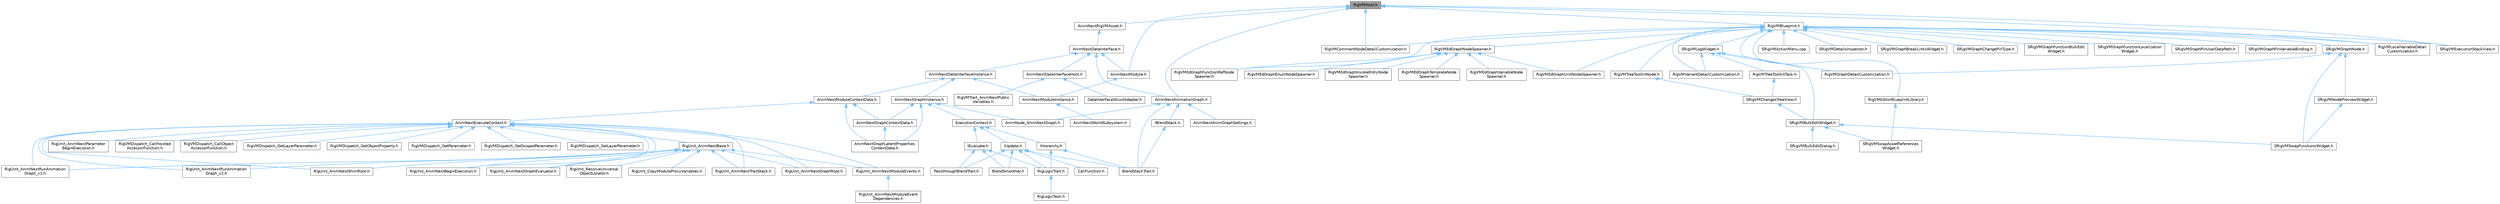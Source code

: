 digraph "RigVMHost.h"
{
 // INTERACTIVE_SVG=YES
 // LATEX_PDF_SIZE
  bgcolor="transparent";
  edge [fontname=Helvetica,fontsize=10,labelfontname=Helvetica,labelfontsize=10];
  node [fontname=Helvetica,fontsize=10,shape=box,height=0.2,width=0.4];
  Node1 [id="Node000001",label="RigVMHost.h",height=0.2,width=0.4,color="gray40", fillcolor="grey60", style="filled", fontcolor="black",tooltip=" "];
  Node1 -> Node2 [id="edge1_Node000001_Node000002",dir="back",color="steelblue1",style="solid",tooltip=" "];
  Node2 [id="Node000002",label="AnimNextAnimationGraph.h",height=0.2,width=0.4,color="grey40", fillcolor="white", style="filled",URL="$d4/dc3/AnimNextAnimationGraph_8h.html",tooltip=" "];
  Node2 -> Node3 [id="edge2_Node000002_Node000003",dir="back",color="steelblue1",style="solid",tooltip=" "];
  Node3 [id="Node000003",label="AnimNextAnimGraphSettings.h",height=0.2,width=0.4,color="grey40", fillcolor="white", style="filled",URL="$d9/da8/AnimNextAnimGraphSettings_8h.html",tooltip=" "];
  Node2 -> Node4 [id="edge3_Node000002_Node000004",dir="back",color="steelblue1",style="solid",tooltip=" "];
  Node4 [id="Node000004",label="AnimNode_AnimNextGraph.h",height=0.2,width=0.4,color="grey40", fillcolor="white", style="filled",URL="$d5/d20/AnimNode__AnimNextGraph_8h.html",tooltip=" "];
  Node2 -> Node5 [id="edge4_Node000002_Node000005",dir="back",color="steelblue1",style="solid",tooltip=" "];
  Node5 [id="Node000005",label="BlendStackTrait.h",height=0.2,width=0.4,color="grey40", fillcolor="white", style="filled",URL="$dd/dc9/BlendStackTrait_8h.html",tooltip=" "];
  Node2 -> Node6 [id="edge5_Node000002_Node000006",dir="back",color="steelblue1",style="solid",tooltip=" "];
  Node6 [id="Node000006",label="IBlendStack.h",height=0.2,width=0.4,color="grey40", fillcolor="white", style="filled",URL="$df/d73/IBlendStack_8h.html",tooltip=" "];
  Node6 -> Node5 [id="edge6_Node000006_Node000005",dir="back",color="steelblue1",style="solid",tooltip=" "];
  Node1 -> Node7 [id="edge7_Node000001_Node000007",dir="back",color="steelblue1",style="solid",tooltip=" "];
  Node7 [id="Node000007",label="AnimNextModule.h",height=0.2,width=0.4,color="grey40", fillcolor="white", style="filled",URL="$d1/dac/AnimNextModule_8h.html",tooltip=" "];
  Node7 -> Node8 [id="edge8_Node000007_Node000008",dir="back",color="steelblue1",style="solid",tooltip=" "];
  Node8 [id="Node000008",label="AnimNextModuleInstance.h",height=0.2,width=0.4,color="grey40", fillcolor="white", style="filled",URL="$d7/dbe/AnimNextModuleInstance_8h.html",tooltip=" "];
  Node8 -> Node9 [id="edge9_Node000008_Node000009",dir="back",color="steelblue1",style="solid",tooltip=" "];
  Node9 [id="Node000009",label="AnimNextWorldSubsystem.h",height=0.2,width=0.4,color="grey40", fillcolor="white", style="filled",URL="$df/d2f/AnimNextWorldSubsystem_8h.html",tooltip=" "];
  Node1 -> Node10 [id="edge10_Node000001_Node000010",dir="back",color="steelblue1",style="solid",tooltip=" "];
  Node10 [id="Node000010",label="AnimNextRigVMAsset.h",height=0.2,width=0.4,color="grey40", fillcolor="white", style="filled",URL="$d8/d0c/AnimNextRigVMAsset_8h.html",tooltip=" "];
  Node10 -> Node11 [id="edge11_Node000010_Node000011",dir="back",color="steelblue1",style="solid",tooltip=" "];
  Node11 [id="Node000011",label="AnimNextDataInterface.h",height=0.2,width=0.4,color="grey40", fillcolor="white", style="filled",URL="$d6/d96/AnimNextDataInterface_8h.html",tooltip=" "];
  Node11 -> Node2 [id="edge12_Node000011_Node000002",dir="back",color="steelblue1",style="solid",tooltip=" "];
  Node11 -> Node12 [id="edge13_Node000011_Node000012",dir="back",color="steelblue1",style="solid",tooltip=" "];
  Node12 [id="Node000012",label="AnimNextDataInterfaceHost.h",height=0.2,width=0.4,color="grey40", fillcolor="white", style="filled",URL="$d8/d6b/AnimNextDataInterfaceHost_8h.html",tooltip=" "];
  Node12 -> Node13 [id="edge14_Node000012_Node000013",dir="back",color="steelblue1",style="solid",tooltip=" "];
  Node13 [id="Node000013",label="DataInterfaceStructAdapter.h",height=0.2,width=0.4,color="grey40", fillcolor="white", style="filled",URL="$d9/ded/DataInterfaceStructAdapter_8h.html",tooltip=" "];
  Node12 -> Node14 [id="edge15_Node000012_Node000014",dir="back",color="steelblue1",style="solid",tooltip=" "];
  Node14 [id="Node000014",label="RigVMTrait_AnimNextPublic\lVariables.h",height=0.2,width=0.4,color="grey40", fillcolor="white", style="filled",URL="$d8/d5a/RigVMTrait__AnimNextPublicVariables_8h.html",tooltip=" "];
  Node11 -> Node15 [id="edge16_Node000011_Node000015",dir="back",color="steelblue1",style="solid",tooltip=" "];
  Node15 [id="Node000015",label="AnimNextDataInterfaceInstance.h",height=0.2,width=0.4,color="grey40", fillcolor="white", style="filled",URL="$d4/dc0/AnimNextDataInterfaceInstance_8h.html",tooltip=" "];
  Node15 -> Node16 [id="edge17_Node000015_Node000016",dir="back",color="steelblue1",style="solid",tooltip=" "];
  Node16 [id="Node000016",label="AnimNextGraphInstance.h",height=0.2,width=0.4,color="grey40", fillcolor="white", style="filled",URL="$df/d5e/AnimNextGraphInstance_8h.html",tooltip=" "];
  Node16 -> Node17 [id="edge18_Node000016_Node000017",dir="back",color="steelblue1",style="solid",tooltip=" "];
  Node17 [id="Node000017",label="AnimNextGraphContextData.h",height=0.2,width=0.4,color="grey40", fillcolor="white", style="filled",URL="$d6/d0a/AnimNextGraphContextData_8h.html",tooltip=" "];
  Node17 -> Node18 [id="edge19_Node000017_Node000018",dir="back",color="steelblue1",style="solid",tooltip=" "];
  Node18 [id="Node000018",label="AnimNextGraphLatentProperties\lContextData.h",height=0.2,width=0.4,color="grey40", fillcolor="white", style="filled",URL="$da/d49/AnimNextGraphLatentPropertiesContextData_8h.html",tooltip=" "];
  Node16 -> Node18 [id="edge20_Node000016_Node000018",dir="back",color="steelblue1",style="solid",tooltip=" "];
  Node16 -> Node4 [id="edge21_Node000016_Node000004",dir="back",color="steelblue1",style="solid",tooltip=" "];
  Node16 -> Node19 [id="edge22_Node000016_Node000019",dir="back",color="steelblue1",style="solid",tooltip=" "];
  Node19 [id="Node000019",label="ExecutionContext.h",height=0.2,width=0.4,color="grey40", fillcolor="white", style="filled",URL="$d2/da1/ExecutionContext_8h.html",tooltip=" "];
  Node19 -> Node20 [id="edge23_Node000019_Node000020",dir="back",color="steelblue1",style="solid",tooltip=" "];
  Node20 [id="Node000020",label="IEvaluate.h",height=0.2,width=0.4,color="grey40", fillcolor="white", style="filled",URL="$d8/d35/IEvaluate_8h.html",tooltip=" "];
  Node20 -> Node21 [id="edge24_Node000020_Node000021",dir="back",color="steelblue1",style="solid",tooltip=" "];
  Node21 [id="Node000021",label="BlendSmoother.h",height=0.2,width=0.4,color="grey40", fillcolor="white", style="filled",URL="$d8/d3e/BlendSmoother_8h.html",tooltip=" "];
  Node20 -> Node22 [id="edge25_Node000020_Node000022",dir="back",color="steelblue1",style="solid",tooltip=" "];
  Node22 [id="Node000022",label="PassthroughBlendTrait.h",height=0.2,width=0.4,color="grey40", fillcolor="white", style="filled",URL="$d7/d0b/PassthroughBlendTrait_8h.html",tooltip=" "];
  Node20 -> Node23 [id="edge26_Node000020_Node000023",dir="back",color="steelblue1",style="solid",tooltip=" "];
  Node23 [id="Node000023",label="RigLogicTrait.h",height=0.2,width=0.4,color="grey40", fillcolor="white", style="filled",URL="$d7/dfd/RigLogicTrait_8h.html",tooltip=" "];
  Node23 -> Node24 [id="edge27_Node000023_Node000024",dir="back",color="steelblue1",style="solid",tooltip=" "];
  Node24 [id="Node000024",label="RigLogicTask.h",height=0.2,width=0.4,color="grey40", fillcolor="white", style="filled",URL="$dd/de7/RigLogicTask_8h.html",tooltip=" "];
  Node19 -> Node25 [id="edge28_Node000019_Node000025",dir="back",color="steelblue1",style="solid",tooltip=" "];
  Node25 [id="Node000025",label="IHierarchy.h",height=0.2,width=0.4,color="grey40", fillcolor="white", style="filled",URL="$d6/d76/IHierarchy_8h.html",tooltip=" "];
  Node25 -> Node5 [id="edge29_Node000025_Node000005",dir="back",color="steelblue1",style="solid",tooltip=" "];
  Node25 -> Node23 [id="edge30_Node000025_Node000023",dir="back",color="steelblue1",style="solid",tooltip=" "];
  Node19 -> Node26 [id="edge31_Node000019_Node000026",dir="back",color="steelblue1",style="solid",tooltip=" "];
  Node26 [id="Node000026",label="IUpdate.h",height=0.2,width=0.4,color="grey40", fillcolor="white", style="filled",URL="$d9/d18/IUpdate_8h.html",tooltip=" "];
  Node26 -> Node21 [id="edge32_Node000026_Node000021",dir="back",color="steelblue1",style="solid",tooltip=" "];
  Node26 -> Node5 [id="edge33_Node000026_Node000005",dir="back",color="steelblue1",style="solid",tooltip=" "];
  Node26 -> Node27 [id="edge34_Node000026_Node000027",dir="back",color="steelblue1",style="solid",tooltip=" "];
  Node27 [id="Node000027",label="CallFunction.h",height=0.2,width=0.4,color="grey40", fillcolor="white", style="filled",URL="$d0/dcd/CallFunction_8h.html",tooltip=" "];
  Node26 -> Node22 [id="edge35_Node000026_Node000022",dir="back",color="steelblue1",style="solid",tooltip=" "];
  Node26 -> Node23 [id="edge36_Node000026_Node000023",dir="back",color="steelblue1",style="solid",tooltip=" "];
  Node15 -> Node28 [id="edge37_Node000015_Node000028",dir="back",color="steelblue1",style="solid",tooltip=" "];
  Node28 [id="Node000028",label="AnimNextModuleContextData.h",height=0.2,width=0.4,color="grey40", fillcolor="white", style="filled",URL="$d8/d3c/AnimNextModuleContextData_8h.html",tooltip=" "];
  Node28 -> Node29 [id="edge38_Node000028_Node000029",dir="back",color="steelblue1",style="solid",tooltip=" "];
  Node29 [id="Node000029",label="AnimNextExecuteContext.h",height=0.2,width=0.4,color="grey40", fillcolor="white", style="filled",URL="$de/da5/AnimNextExecuteContext_8h.html",tooltip=" "];
  Node29 -> Node30 [id="edge39_Node000029_Node000030",dir="back",color="steelblue1",style="solid",tooltip=" "];
  Node30 [id="Node000030",label="RigUnit_AnimNextBase.h",height=0.2,width=0.4,color="grey40", fillcolor="white", style="filled",URL="$df/d32/RigUnit__AnimNextBase_8h.html",tooltip=" "];
  Node30 -> Node31 [id="edge40_Node000030_Node000031",dir="back",color="steelblue1",style="solid",tooltip=" "];
  Node31 [id="Node000031",label="RigUnit_AnimNextBeginExecution.h",height=0.2,width=0.4,color="grey40", fillcolor="white", style="filled",URL="$df/d5a/RigUnit__AnimNextBeginExecution_8h.html",tooltip=" "];
  Node30 -> Node32 [id="edge41_Node000030_Node000032",dir="back",color="steelblue1",style="solid",tooltip=" "];
  Node32 [id="Node000032",label="RigUnit_AnimNextGraphEvaluator.h",height=0.2,width=0.4,color="grey40", fillcolor="white", style="filled",URL="$db/dea/RigUnit__AnimNextGraphEvaluator_8h.html",tooltip=" "];
  Node30 -> Node33 [id="edge42_Node000030_Node000033",dir="back",color="steelblue1",style="solid",tooltip=" "];
  Node33 [id="Node000033",label="RigUnit_AnimNextGraphRoot.h",height=0.2,width=0.4,color="grey40", fillcolor="white", style="filled",URL="$db/db2/RigUnit__AnimNextGraphRoot_8h.html",tooltip=" "];
  Node30 -> Node34 [id="edge43_Node000030_Node000034",dir="back",color="steelblue1",style="solid",tooltip=" "];
  Node34 [id="Node000034",label="RigUnit_AnimNextModuleEvents.h",height=0.2,width=0.4,color="grey40", fillcolor="white", style="filled",URL="$db/d6a/RigUnit__AnimNextModuleEvents_8h.html",tooltip=" "];
  Node34 -> Node35 [id="edge44_Node000034_Node000035",dir="back",color="steelblue1",style="solid",tooltip=" "];
  Node35 [id="Node000035",label="RigUnit_AnimNextModuleEvent\lDependencies.h",height=0.2,width=0.4,color="grey40", fillcolor="white", style="filled",URL="$d3/dde/RigUnit__AnimNextModuleEventDependencies_8h.html",tooltip=" "];
  Node30 -> Node36 [id="edge45_Node000030_Node000036",dir="back",color="steelblue1",style="solid",tooltip=" "];
  Node36 [id="Node000036",label="RigUnit_AnimNextRunAnimation\lGraph_v1.h",height=0.2,width=0.4,color="grey40", fillcolor="white", style="filled",URL="$d1/df7/RigUnit__AnimNextRunAnimationGraph__v1_8h.html",tooltip=" "];
  Node30 -> Node37 [id="edge46_Node000030_Node000037",dir="back",color="steelblue1",style="solid",tooltip=" "];
  Node37 [id="Node000037",label="RigUnit_AnimNextRunAnimation\lGraph_v2.h",height=0.2,width=0.4,color="grey40", fillcolor="white", style="filled",URL="$d6/d84/RigUnit__AnimNextRunAnimationGraph__v2_8h.html",tooltip=" "];
  Node30 -> Node38 [id="edge47_Node000030_Node000038",dir="back",color="steelblue1",style="solid",tooltip=" "];
  Node38 [id="Node000038",label="RigUnit_AnimNextShimRoot.h",height=0.2,width=0.4,color="grey40", fillcolor="white", style="filled",URL="$de/d67/RigUnit__AnimNextShimRoot_8h.html",tooltip=" "];
  Node30 -> Node39 [id="edge48_Node000030_Node000039",dir="back",color="steelblue1",style="solid",tooltip=" "];
  Node39 [id="Node000039",label="RigUnit_AnimNextTraitStack.h",height=0.2,width=0.4,color="grey40", fillcolor="white", style="filled",URL="$d0/d14/RigUnit__AnimNextTraitStack_8h.html",tooltip=" "];
  Node30 -> Node40 [id="edge49_Node000030_Node000040",dir="back",color="steelblue1",style="solid",tooltip=" "];
  Node40 [id="Node000040",label="RigUnit_CopyModuleProxyVariables.h",height=0.2,width=0.4,color="grey40", fillcolor="white", style="filled",URL="$d8/d2f/RigUnit__CopyModuleProxyVariables_8h.html",tooltip=" "];
  Node30 -> Node41 [id="edge50_Node000030_Node000041",dir="back",color="steelblue1",style="solid",tooltip=" "];
  Node41 [id="Node000041",label="RigUnit_ResolveUniversal\lObjectLocator.h",height=0.2,width=0.4,color="grey40", fillcolor="white", style="filled",URL="$d2/d10/RigUnit__ResolveUniversalObjectLocator_8h.html",tooltip=" "];
  Node29 -> Node31 [id="edge51_Node000029_Node000031",dir="back",color="steelblue1",style="solid",tooltip=" "];
  Node29 -> Node32 [id="edge52_Node000029_Node000032",dir="back",color="steelblue1",style="solid",tooltip=" "];
  Node29 -> Node33 [id="edge53_Node000029_Node000033",dir="back",color="steelblue1",style="solid",tooltip=" "];
  Node29 -> Node34 [id="edge54_Node000029_Node000034",dir="back",color="steelblue1",style="solid",tooltip=" "];
  Node29 -> Node42 [id="edge55_Node000029_Node000042",dir="back",color="steelblue1",style="solid",tooltip=" "];
  Node42 [id="Node000042",label="RigUnit_AnimNextParameter\lBeginExecution.h",height=0.2,width=0.4,color="grey40", fillcolor="white", style="filled",URL="$df/d50/RigUnit__AnimNextParameterBeginExecution_8h.html",tooltip=" "];
  Node29 -> Node36 [id="edge56_Node000029_Node000036",dir="back",color="steelblue1",style="solid",tooltip=" "];
  Node29 -> Node37 [id="edge57_Node000029_Node000037",dir="back",color="steelblue1",style="solid",tooltip=" "];
  Node29 -> Node38 [id="edge58_Node000029_Node000038",dir="back",color="steelblue1",style="solid",tooltip=" "];
  Node29 -> Node39 [id="edge59_Node000029_Node000039",dir="back",color="steelblue1",style="solid",tooltip=" "];
  Node29 -> Node43 [id="edge60_Node000029_Node000043",dir="back",color="steelblue1",style="solid",tooltip=" "];
  Node43 [id="Node000043",label="RigVMDispatch_CallHoisted\lAccessorFunction.h",height=0.2,width=0.4,color="grey40", fillcolor="white", style="filled",URL="$d1/d9e/RigVMDispatch__CallHoistedAccessorFunction_8h.html",tooltip=" "];
  Node29 -> Node44 [id="edge61_Node000029_Node000044",dir="back",color="steelblue1",style="solid",tooltip=" "];
  Node44 [id="Node000044",label="RigVMDispatch_CallObject\lAccessorFunction.h",height=0.2,width=0.4,color="grey40", fillcolor="white", style="filled",URL="$de/da6/RigVMDispatch__CallObjectAccessorFunction_8h.html",tooltip=" "];
  Node29 -> Node45 [id="edge62_Node000029_Node000045",dir="back",color="steelblue1",style="solid",tooltip=" "];
  Node45 [id="Node000045",label="RigVMDispatch_GetLayerParameter.h",height=0.2,width=0.4,color="grey40", fillcolor="white", style="filled",URL="$d1/dad/RigVMDispatch__GetLayerParameter_8h.html",tooltip=" "];
  Node29 -> Node46 [id="edge63_Node000029_Node000046",dir="back",color="steelblue1",style="solid",tooltip=" "];
  Node46 [id="Node000046",label="RigVMDispatch_GetObjectProperty.h",height=0.2,width=0.4,color="grey40", fillcolor="white", style="filled",URL="$d3/d6d/RigVMDispatch__GetObjectProperty_8h.html",tooltip=" "];
  Node29 -> Node47 [id="edge64_Node000029_Node000047",dir="back",color="steelblue1",style="solid",tooltip=" "];
  Node47 [id="Node000047",label="RigVMDispatch_GetParameter.h",height=0.2,width=0.4,color="grey40", fillcolor="white", style="filled",URL="$dd/d34/RigVMDispatch__GetParameter_8h.html",tooltip=" "];
  Node29 -> Node48 [id="edge65_Node000029_Node000048",dir="back",color="steelblue1",style="solid",tooltip=" "];
  Node48 [id="Node000048",label="RigVMDispatch_GetScopedParameter.h",height=0.2,width=0.4,color="grey40", fillcolor="white", style="filled",URL="$d0/dc7/RigVMDispatch__GetScopedParameter_8h.html",tooltip=" "];
  Node29 -> Node49 [id="edge66_Node000029_Node000049",dir="back",color="steelblue1",style="solid",tooltip=" "];
  Node49 [id="Node000049",label="RigVMDispatch_SetLayerParameter.h",height=0.2,width=0.4,color="grey40", fillcolor="white", style="filled",URL="$d8/de9/RigVMDispatch__SetLayerParameter_8h.html",tooltip=" "];
  Node28 -> Node17 [id="edge67_Node000028_Node000017",dir="back",color="steelblue1",style="solid",tooltip=" "];
  Node28 -> Node18 [id="edge68_Node000028_Node000018",dir="back",color="steelblue1",style="solid",tooltip=" "];
  Node15 -> Node8 [id="edge69_Node000015_Node000008",dir="back",color="steelblue1",style="solid",tooltip=" "];
  Node11 -> Node7 [id="edge70_Node000011_Node000007",dir="back",color="steelblue1",style="solid",tooltip=" "];
  Node1 -> Node50 [id="edge71_Node000001_Node000050",dir="back",color="steelblue1",style="solid",tooltip=" "];
  Node50 [id="Node000050",label="RigVMBlueprint.h",height=0.2,width=0.4,color="grey40", fillcolor="white", style="filled",URL="$df/d44/RigVMBlueprint_8h.html",tooltip=" "];
  Node50 -> Node51 [id="edge72_Node000050_Node000051",dir="back",color="steelblue1",style="solid",tooltip=" "];
  Node51 [id="Node000051",label="RigVMCommentNodeDetailCustomization.h",height=0.2,width=0.4,color="grey40", fillcolor="white", style="filled",URL="$de/ddb/RigVMCommentNodeDetailCustomization_8h.html",tooltip=" "];
  Node50 -> Node52 [id="edge73_Node000050_Node000052",dir="back",color="steelblue1",style="solid",tooltip=" "];
  Node52 [id="Node000052",label="RigVMEdGraphFunctionRefNode\lSpawner.h",height=0.2,width=0.4,color="grey40", fillcolor="white", style="filled",URL="$d3/d16/RigVMEdGraphFunctionRefNodeSpawner_8h.html",tooltip=" "];
  Node50 -> Node53 [id="edge74_Node000050_Node000053",dir="back",color="steelblue1",style="solid",tooltip=" "];
  Node53 [id="Node000053",label="RigVMEdGraphNodeSpawner.h",height=0.2,width=0.4,color="grey40", fillcolor="white", style="filled",URL="$d4/d8b/RigVMEdGraphNodeSpawner_8h.html",tooltip=" "];
  Node53 -> Node54 [id="edge75_Node000053_Node000054",dir="back",color="steelblue1",style="solid",tooltip=" "];
  Node54 [id="Node000054",label="RigVMEdGraphEnumNodeSpawner.h",height=0.2,width=0.4,color="grey40", fillcolor="white", style="filled",URL="$d3/dfd/RigVMEdGraphEnumNodeSpawner_8h.html",tooltip=" "];
  Node53 -> Node52 [id="edge76_Node000053_Node000052",dir="back",color="steelblue1",style="solid",tooltip=" "];
  Node53 -> Node55 [id="edge77_Node000053_Node000055",dir="back",color="steelblue1",style="solid",tooltip=" "];
  Node55 [id="Node000055",label="RigVMEdGraphInvokeEntryNode\lSpawner.h",height=0.2,width=0.4,color="grey40", fillcolor="white", style="filled",URL="$d9/de6/RigVMEdGraphInvokeEntryNodeSpawner_8h.html",tooltip=" "];
  Node53 -> Node56 [id="edge78_Node000053_Node000056",dir="back",color="steelblue1",style="solid",tooltip=" "];
  Node56 [id="Node000056",label="RigVMEdGraphTemplateNode\lSpawner.h",height=0.2,width=0.4,color="grey40", fillcolor="white", style="filled",URL="$d9/d6c/RigVMEdGraphTemplateNodeSpawner_8h.html",tooltip=" "];
  Node53 -> Node57 [id="edge79_Node000053_Node000057",dir="back",color="steelblue1",style="solid",tooltip=" "];
  Node57 [id="Node000057",label="RigVMEdGraphUnitNodeSpawner.h",height=0.2,width=0.4,color="grey40", fillcolor="white", style="filled",URL="$d3/d6b/RigVMEdGraphUnitNodeSpawner_8h.html",tooltip=" "];
  Node53 -> Node58 [id="edge80_Node000053_Node000058",dir="back",color="steelblue1",style="solid",tooltip=" "];
  Node58 [id="Node000058",label="RigVMEdGraphVariableNode\lSpawner.h",height=0.2,width=0.4,color="grey40", fillcolor="white", style="filled",URL="$d0/d83/RigVMEdGraphVariableNodeSpawner_8h.html",tooltip=" "];
  Node50 -> Node57 [id="edge81_Node000050_Node000057",dir="back",color="steelblue1",style="solid",tooltip=" "];
  Node50 -> Node59 [id="edge82_Node000050_Node000059",dir="back",color="steelblue1",style="solid",tooltip=" "];
  Node59 [id="Node000059",label="RigVMEditorBlueprintLibrary.h",height=0.2,width=0.4,color="grey40", fillcolor="white", style="filled",URL="$d9/d31/RigVMEditorBlueprintLibrary_8h.html",tooltip=" "];
  Node59 -> Node60 [id="edge83_Node000059_Node000060",dir="back",color="steelblue1",style="solid",tooltip=" "];
  Node60 [id="Node000060",label="SRigVMSwapAssetReferences\lWidget.h",height=0.2,width=0.4,color="grey40", fillcolor="white", style="filled",URL="$db/d3f/SRigVMSwapAssetReferencesWidget_8h.html",tooltip=" "];
  Node50 -> Node61 [id="edge84_Node000050_Node000061",dir="back",color="steelblue1",style="solid",tooltip=" "];
  Node61 [id="Node000061",label="RigVMGraphDetailCustomization.h",height=0.2,width=0.4,color="grey40", fillcolor="white", style="filled",URL="$da/d8c/RigVMGraphDetailCustomization_8h.html",tooltip=" "];
  Node50 -> Node62 [id="edge85_Node000050_Node000062",dir="back",color="steelblue1",style="solid",tooltip=" "];
  Node62 [id="Node000062",label="RigVMLocalVariableDetail\lCustomization.h",height=0.2,width=0.4,color="grey40", fillcolor="white", style="filled",URL="$de/de8/RigVMLocalVariableDetailCustomization_8h.html",tooltip=" "];
  Node50 -> Node63 [id="edge86_Node000050_Node000063",dir="back",color="steelblue1",style="solid",tooltip=" "];
  Node63 [id="Node000063",label="RigVMTreeToolkitNode.h",height=0.2,width=0.4,color="grey40", fillcolor="white", style="filled",URL="$dc/d84/RigVMTreeToolkitNode_8h.html",tooltip=" "];
  Node63 -> Node64 [id="edge87_Node000063_Node000064",dir="back",color="steelblue1",style="solid",tooltip=" "];
  Node64 [id="Node000064",label="SRigVMChangesTreeView.h",height=0.2,width=0.4,color="grey40", fillcolor="white", style="filled",URL="$dd/d83/SRigVMChangesTreeView_8h.html",tooltip=" "];
  Node64 -> Node65 [id="edge88_Node000064_Node000065",dir="back",color="steelblue1",style="solid",tooltip=" "];
  Node65 [id="Node000065",label="SRigVMBulkEditWidget.h",height=0.2,width=0.4,color="grey40", fillcolor="white", style="filled",URL="$d7/dab/SRigVMBulkEditWidget_8h.html",tooltip=" "];
  Node65 -> Node66 [id="edge89_Node000065_Node000066",dir="back",color="steelblue1",style="solid",tooltip=" "];
  Node66 [id="Node000066",label="SRigVMBulkEditDialog.h",height=0.2,width=0.4,color="grey40", fillcolor="white", style="filled",URL="$dd/d89/SRigVMBulkEditDialog_8h.html",tooltip=" "];
  Node65 -> Node60 [id="edge90_Node000065_Node000060",dir="back",color="steelblue1",style="solid",tooltip=" "];
  Node65 -> Node67 [id="edge91_Node000065_Node000067",dir="back",color="steelblue1",style="solid",tooltip=" "];
  Node67 [id="Node000067",label="SRigVMSwapFunctionsWidget.h",height=0.2,width=0.4,color="grey40", fillcolor="white", style="filled",URL="$d0/da2/SRigVMSwapFunctionsWidget_8h.html",tooltip=" "];
  Node50 -> Node68 [id="edge92_Node000050_Node000068",dir="back",color="steelblue1",style="solid",tooltip=" "];
  Node68 [id="Node000068",label="RigVMVariantDetailCustomization.h",height=0.2,width=0.4,color="grey40", fillcolor="white", style="filled",URL="$d2/db8/RigVMVariantDetailCustomization_8h.html",tooltip=" "];
  Node50 -> Node69 [id="edge93_Node000050_Node000069",dir="back",color="steelblue1",style="solid",tooltip=" "];
  Node69 [id="Node000069",label="SRigVMActionMenu.cpp",height=0.2,width=0.4,color="grey40", fillcolor="white", style="filled",URL="$dc/d4c/SRigVMActionMenu_8cpp.html",tooltip=" "];
  Node50 -> Node70 [id="edge94_Node000050_Node000070",dir="back",color="steelblue1",style="solid",tooltip=" "];
  Node70 [id="Node000070",label="SRigVMDetailsInspector.h",height=0.2,width=0.4,color="grey40", fillcolor="white", style="filled",URL="$df/dfb/SRigVMDetailsInspector_8h.html",tooltip=" "];
  Node50 -> Node71 [id="edge95_Node000050_Node000071",dir="back",color="steelblue1",style="solid",tooltip=" "];
  Node71 [id="Node000071",label="SRigVMExecutionStackView.h",height=0.2,width=0.4,color="grey40", fillcolor="white", style="filled",URL="$d9/d2b/SRigVMExecutionStackView_8h.html",tooltip=" "];
  Node50 -> Node72 [id="edge96_Node000050_Node000072",dir="back",color="steelblue1",style="solid",tooltip=" "];
  Node72 [id="Node000072",label="SRigVMGraphBreakLinksWidget.h",height=0.2,width=0.4,color="grey40", fillcolor="white", style="filled",URL="$d8/d4a/SRigVMGraphBreakLinksWidget_8h.html",tooltip=" "];
  Node50 -> Node73 [id="edge97_Node000050_Node000073",dir="back",color="steelblue1",style="solid",tooltip=" "];
  Node73 [id="Node000073",label="SRigVMGraphChangePinType.h",height=0.2,width=0.4,color="grey40", fillcolor="white", style="filled",URL="$d4/da7/SRigVMGraphChangePinType_8h.html",tooltip=" "];
  Node50 -> Node74 [id="edge98_Node000050_Node000074",dir="back",color="steelblue1",style="solid",tooltip=" "];
  Node74 [id="Node000074",label="SRigVMGraphFunctionBulkEdit\lWidget.h",height=0.2,width=0.4,color="grey40", fillcolor="white", style="filled",URL="$db/dbf/SRigVMGraphFunctionBulkEditWidget_8h.html",tooltip=" "];
  Node50 -> Node75 [id="edge99_Node000050_Node000075",dir="back",color="steelblue1",style="solid",tooltip=" "];
  Node75 [id="Node000075",label="SRigVMGraphFunctionLocalization\lWidget.h",height=0.2,width=0.4,color="grey40", fillcolor="white", style="filled",URL="$dd/d59/SRigVMGraphFunctionLocalizationWidget_8h.html",tooltip=" "];
  Node50 -> Node76 [id="edge100_Node000050_Node000076",dir="back",color="steelblue1",style="solid",tooltip=" "];
  Node76 [id="Node000076",label="SRigVMGraphNode.h",height=0.2,width=0.4,color="grey40", fillcolor="white", style="filled",URL="$d0/d1e/SRigVMGraphNode_8h.html",tooltip=" "];
  Node76 -> Node61 [id="edge101_Node000076_Node000061",dir="back",color="steelblue1",style="solid",tooltip=" "];
  Node76 -> Node77 [id="edge102_Node000076_Node000077",dir="back",color="steelblue1",style="solid",tooltip=" "];
  Node77 [id="Node000077",label="SRigVMNodePreviewWidget.h",height=0.2,width=0.4,color="grey40", fillcolor="white", style="filled",URL="$d5/d72/SRigVMNodePreviewWidget_8h.html",tooltip=" "];
  Node77 -> Node67 [id="edge103_Node000077_Node000067",dir="back",color="steelblue1",style="solid",tooltip=" "];
  Node76 -> Node67 [id="edge104_Node000076_Node000067",dir="back",color="steelblue1",style="solid",tooltip=" "];
  Node50 -> Node78 [id="edge105_Node000050_Node000078",dir="back",color="steelblue1",style="solid",tooltip=" "];
  Node78 [id="Node000078",label="SRigVMGraphPinUserDataPath.h",height=0.2,width=0.4,color="grey40", fillcolor="white", style="filled",URL="$d5/d31/SRigVMGraphPinUserDataPath_8h.html",tooltip=" "];
  Node50 -> Node79 [id="edge106_Node000050_Node000079",dir="back",color="steelblue1",style="solid",tooltip=" "];
  Node79 [id="Node000079",label="SRigVMGraphPinVariableBinding.h",height=0.2,width=0.4,color="grey40", fillcolor="white", style="filled",URL="$db/dca/SRigVMGraphPinVariableBinding_8h.html",tooltip=" "];
  Node50 -> Node80 [id="edge107_Node000050_Node000080",dir="back",color="steelblue1",style="solid",tooltip=" "];
  Node80 [id="Node000080",label="SRigVMLogWidget.h",height=0.2,width=0.4,color="grey40", fillcolor="white", style="filled",URL="$d9/dab/SRigVMLogWidget_8h.html",tooltip=" "];
  Node80 -> Node61 [id="edge108_Node000080_Node000061",dir="back",color="steelblue1",style="solid",tooltip=" "];
  Node80 -> Node81 [id="edge109_Node000080_Node000081",dir="back",color="steelblue1",style="solid",tooltip=" "];
  Node81 [id="Node000081",label="RigVMTreeToolkitTask.h",height=0.2,width=0.4,color="grey40", fillcolor="white", style="filled",URL="$d1/dd5/RigVMTreeToolkitTask_8h.html",tooltip=" "];
  Node81 -> Node64 [id="edge110_Node000081_Node000064",dir="back",color="steelblue1",style="solid",tooltip=" "];
  Node80 -> Node68 [id="edge111_Node000080_Node000068",dir="back",color="steelblue1",style="solid",tooltip=" "];
  Node80 -> Node65 [id="edge112_Node000080_Node000065",dir="back",color="steelblue1",style="solid",tooltip=" "];
  Node1 -> Node51 [id="edge113_Node000001_Node000051",dir="back",color="steelblue1",style="solid",tooltip=" "];
  Node1 -> Node62 [id="edge114_Node000001_Node000062",dir="back",color="steelblue1",style="solid",tooltip=" "];
  Node1 -> Node71 [id="edge115_Node000001_Node000071",dir="back",color="steelblue1",style="solid",tooltip=" "];
}
